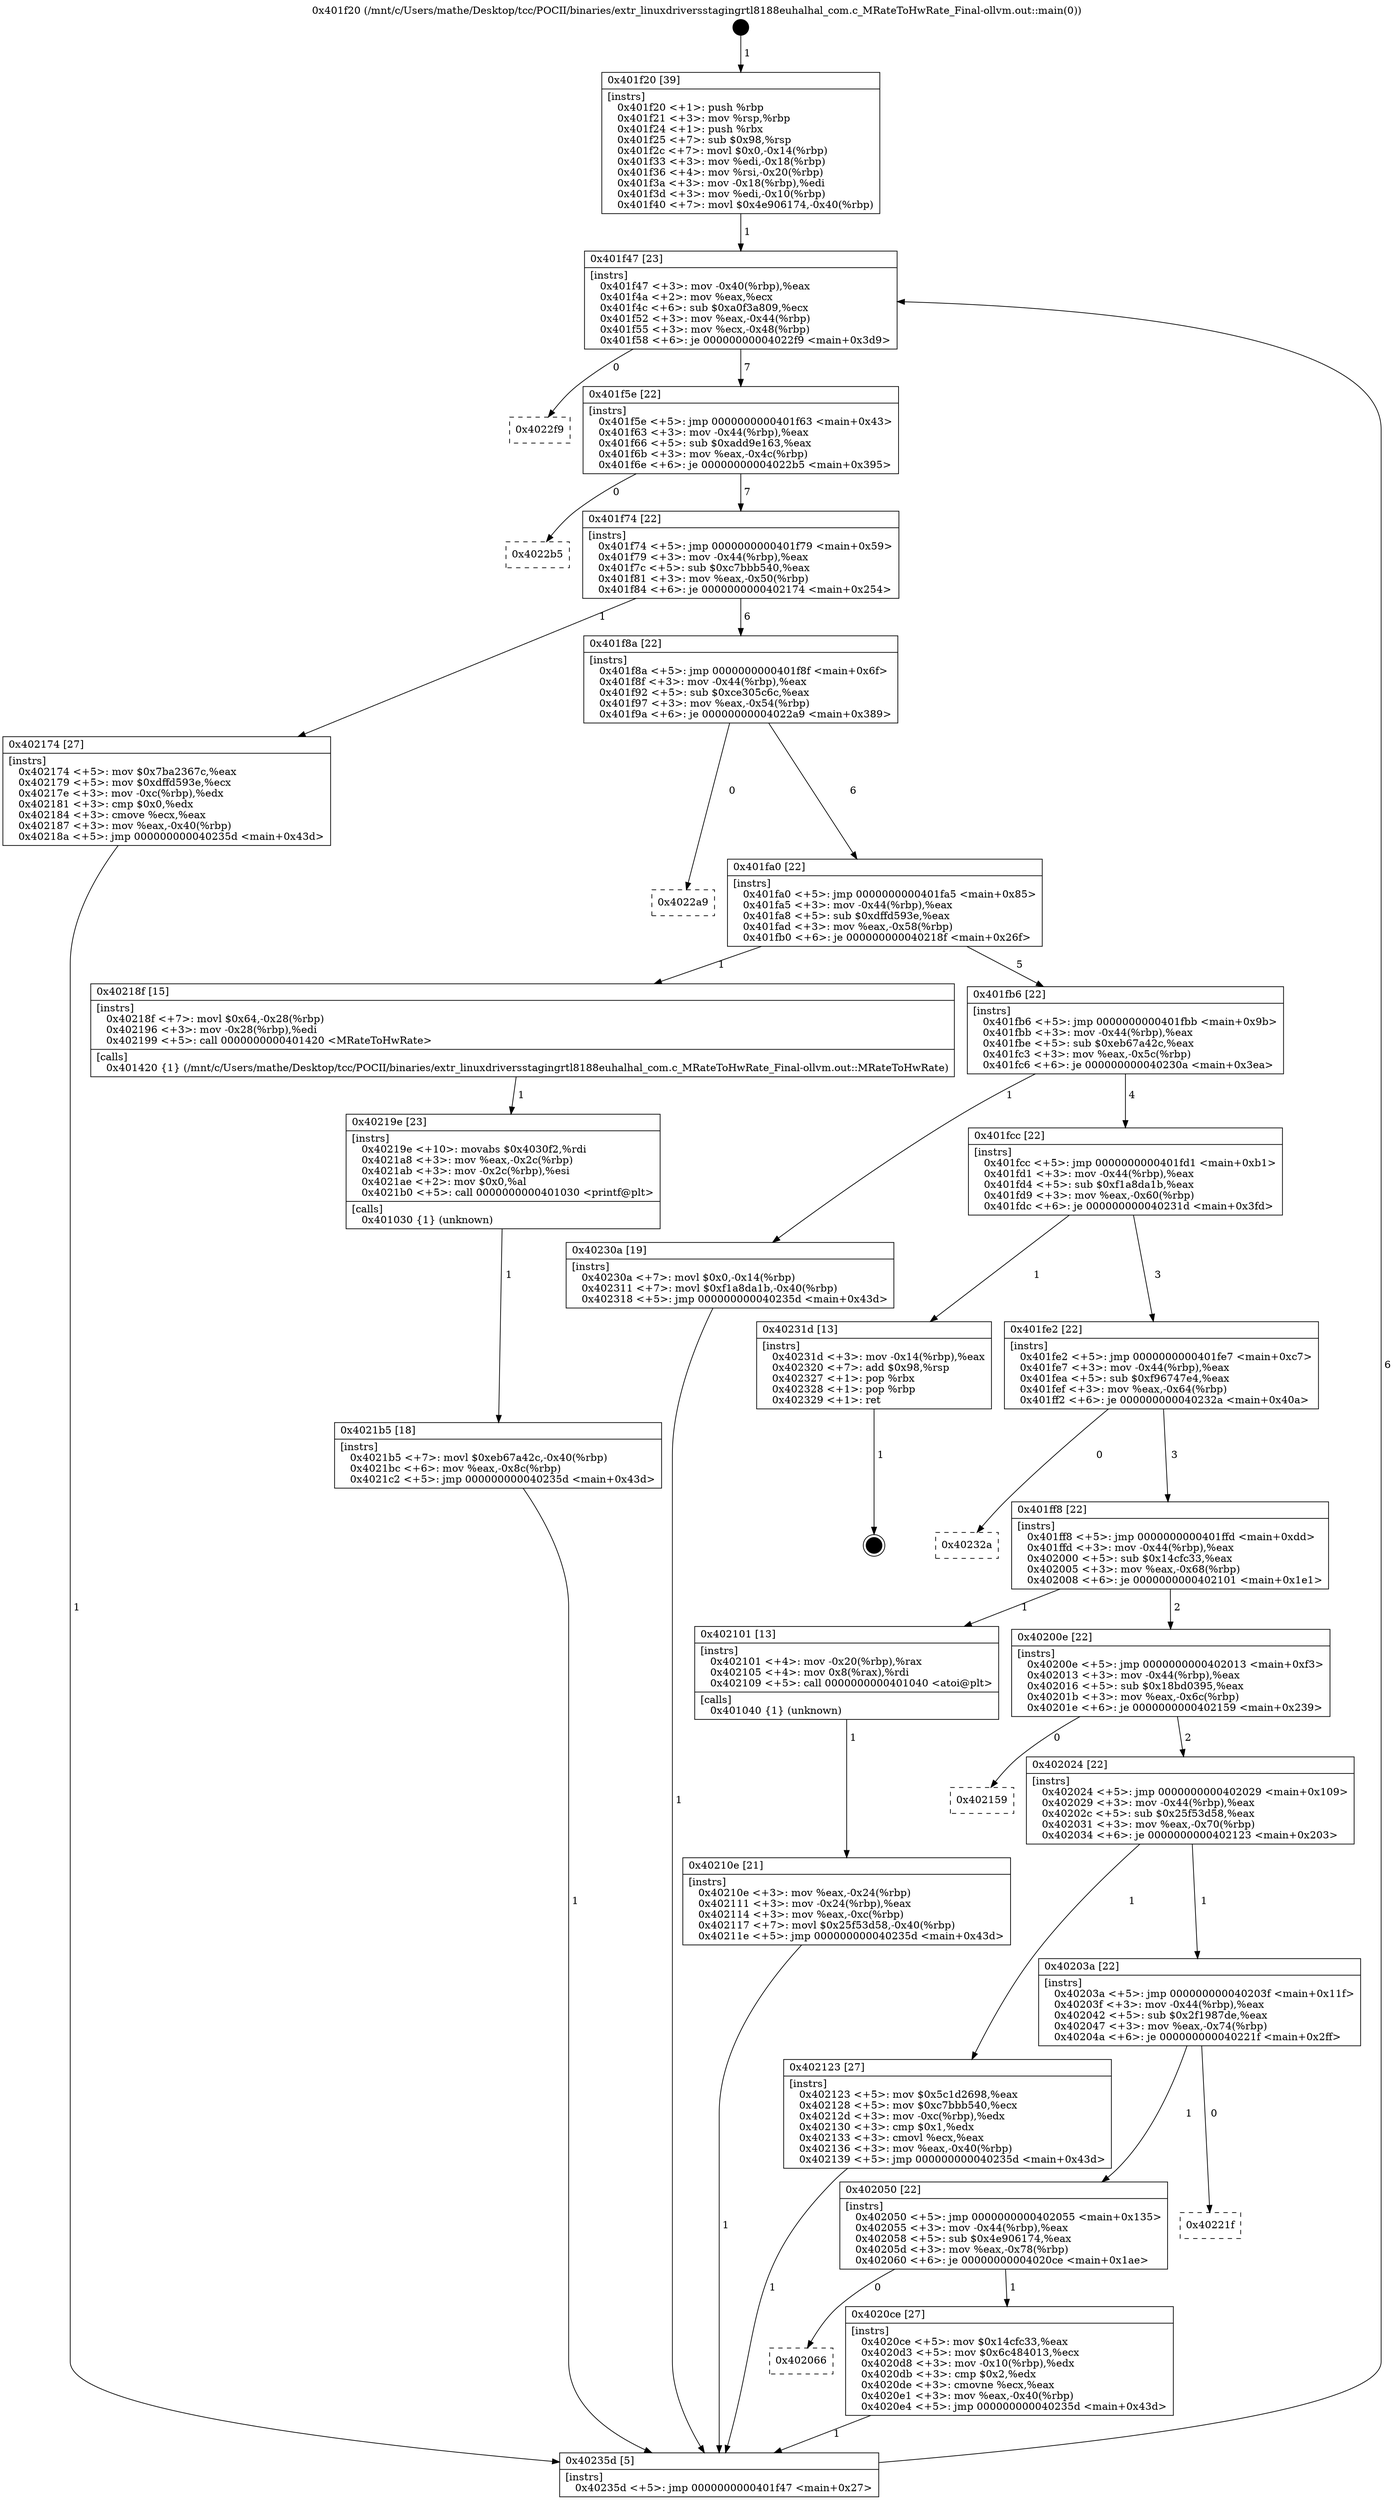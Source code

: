 digraph "0x401f20" {
  label = "0x401f20 (/mnt/c/Users/mathe/Desktop/tcc/POCII/binaries/extr_linuxdriversstagingrtl8188euhalhal_com.c_MRateToHwRate_Final-ollvm.out::main(0))"
  labelloc = "t"
  node[shape=record]

  Entry [label="",width=0.3,height=0.3,shape=circle,fillcolor=black,style=filled]
  "0x401f47" [label="{
     0x401f47 [23]\l
     | [instrs]\l
     &nbsp;&nbsp;0x401f47 \<+3\>: mov -0x40(%rbp),%eax\l
     &nbsp;&nbsp;0x401f4a \<+2\>: mov %eax,%ecx\l
     &nbsp;&nbsp;0x401f4c \<+6\>: sub $0xa0f3a809,%ecx\l
     &nbsp;&nbsp;0x401f52 \<+3\>: mov %eax,-0x44(%rbp)\l
     &nbsp;&nbsp;0x401f55 \<+3\>: mov %ecx,-0x48(%rbp)\l
     &nbsp;&nbsp;0x401f58 \<+6\>: je 00000000004022f9 \<main+0x3d9\>\l
  }"]
  "0x4022f9" [label="{
     0x4022f9\l
  }", style=dashed]
  "0x401f5e" [label="{
     0x401f5e [22]\l
     | [instrs]\l
     &nbsp;&nbsp;0x401f5e \<+5\>: jmp 0000000000401f63 \<main+0x43\>\l
     &nbsp;&nbsp;0x401f63 \<+3\>: mov -0x44(%rbp),%eax\l
     &nbsp;&nbsp;0x401f66 \<+5\>: sub $0xadd9e163,%eax\l
     &nbsp;&nbsp;0x401f6b \<+3\>: mov %eax,-0x4c(%rbp)\l
     &nbsp;&nbsp;0x401f6e \<+6\>: je 00000000004022b5 \<main+0x395\>\l
  }"]
  Exit [label="",width=0.3,height=0.3,shape=circle,fillcolor=black,style=filled,peripheries=2]
  "0x4022b5" [label="{
     0x4022b5\l
  }", style=dashed]
  "0x401f74" [label="{
     0x401f74 [22]\l
     | [instrs]\l
     &nbsp;&nbsp;0x401f74 \<+5\>: jmp 0000000000401f79 \<main+0x59\>\l
     &nbsp;&nbsp;0x401f79 \<+3\>: mov -0x44(%rbp),%eax\l
     &nbsp;&nbsp;0x401f7c \<+5\>: sub $0xc7bbb540,%eax\l
     &nbsp;&nbsp;0x401f81 \<+3\>: mov %eax,-0x50(%rbp)\l
     &nbsp;&nbsp;0x401f84 \<+6\>: je 0000000000402174 \<main+0x254\>\l
  }"]
  "0x4021b5" [label="{
     0x4021b5 [18]\l
     | [instrs]\l
     &nbsp;&nbsp;0x4021b5 \<+7\>: movl $0xeb67a42c,-0x40(%rbp)\l
     &nbsp;&nbsp;0x4021bc \<+6\>: mov %eax,-0x8c(%rbp)\l
     &nbsp;&nbsp;0x4021c2 \<+5\>: jmp 000000000040235d \<main+0x43d\>\l
  }"]
  "0x402174" [label="{
     0x402174 [27]\l
     | [instrs]\l
     &nbsp;&nbsp;0x402174 \<+5\>: mov $0x7ba2367c,%eax\l
     &nbsp;&nbsp;0x402179 \<+5\>: mov $0xdffd593e,%ecx\l
     &nbsp;&nbsp;0x40217e \<+3\>: mov -0xc(%rbp),%edx\l
     &nbsp;&nbsp;0x402181 \<+3\>: cmp $0x0,%edx\l
     &nbsp;&nbsp;0x402184 \<+3\>: cmove %ecx,%eax\l
     &nbsp;&nbsp;0x402187 \<+3\>: mov %eax,-0x40(%rbp)\l
     &nbsp;&nbsp;0x40218a \<+5\>: jmp 000000000040235d \<main+0x43d\>\l
  }"]
  "0x401f8a" [label="{
     0x401f8a [22]\l
     | [instrs]\l
     &nbsp;&nbsp;0x401f8a \<+5\>: jmp 0000000000401f8f \<main+0x6f\>\l
     &nbsp;&nbsp;0x401f8f \<+3\>: mov -0x44(%rbp),%eax\l
     &nbsp;&nbsp;0x401f92 \<+5\>: sub $0xce305c6c,%eax\l
     &nbsp;&nbsp;0x401f97 \<+3\>: mov %eax,-0x54(%rbp)\l
     &nbsp;&nbsp;0x401f9a \<+6\>: je 00000000004022a9 \<main+0x389\>\l
  }"]
  "0x40219e" [label="{
     0x40219e [23]\l
     | [instrs]\l
     &nbsp;&nbsp;0x40219e \<+10\>: movabs $0x4030f2,%rdi\l
     &nbsp;&nbsp;0x4021a8 \<+3\>: mov %eax,-0x2c(%rbp)\l
     &nbsp;&nbsp;0x4021ab \<+3\>: mov -0x2c(%rbp),%esi\l
     &nbsp;&nbsp;0x4021ae \<+2\>: mov $0x0,%al\l
     &nbsp;&nbsp;0x4021b0 \<+5\>: call 0000000000401030 \<printf@plt\>\l
     | [calls]\l
     &nbsp;&nbsp;0x401030 \{1\} (unknown)\l
  }"]
  "0x4022a9" [label="{
     0x4022a9\l
  }", style=dashed]
  "0x401fa0" [label="{
     0x401fa0 [22]\l
     | [instrs]\l
     &nbsp;&nbsp;0x401fa0 \<+5\>: jmp 0000000000401fa5 \<main+0x85\>\l
     &nbsp;&nbsp;0x401fa5 \<+3\>: mov -0x44(%rbp),%eax\l
     &nbsp;&nbsp;0x401fa8 \<+5\>: sub $0xdffd593e,%eax\l
     &nbsp;&nbsp;0x401fad \<+3\>: mov %eax,-0x58(%rbp)\l
     &nbsp;&nbsp;0x401fb0 \<+6\>: je 000000000040218f \<main+0x26f\>\l
  }"]
  "0x40210e" [label="{
     0x40210e [21]\l
     | [instrs]\l
     &nbsp;&nbsp;0x40210e \<+3\>: mov %eax,-0x24(%rbp)\l
     &nbsp;&nbsp;0x402111 \<+3\>: mov -0x24(%rbp),%eax\l
     &nbsp;&nbsp;0x402114 \<+3\>: mov %eax,-0xc(%rbp)\l
     &nbsp;&nbsp;0x402117 \<+7\>: movl $0x25f53d58,-0x40(%rbp)\l
     &nbsp;&nbsp;0x40211e \<+5\>: jmp 000000000040235d \<main+0x43d\>\l
  }"]
  "0x40218f" [label="{
     0x40218f [15]\l
     | [instrs]\l
     &nbsp;&nbsp;0x40218f \<+7\>: movl $0x64,-0x28(%rbp)\l
     &nbsp;&nbsp;0x402196 \<+3\>: mov -0x28(%rbp),%edi\l
     &nbsp;&nbsp;0x402199 \<+5\>: call 0000000000401420 \<MRateToHwRate\>\l
     | [calls]\l
     &nbsp;&nbsp;0x401420 \{1\} (/mnt/c/Users/mathe/Desktop/tcc/POCII/binaries/extr_linuxdriversstagingrtl8188euhalhal_com.c_MRateToHwRate_Final-ollvm.out::MRateToHwRate)\l
  }"]
  "0x401fb6" [label="{
     0x401fb6 [22]\l
     | [instrs]\l
     &nbsp;&nbsp;0x401fb6 \<+5\>: jmp 0000000000401fbb \<main+0x9b\>\l
     &nbsp;&nbsp;0x401fbb \<+3\>: mov -0x44(%rbp),%eax\l
     &nbsp;&nbsp;0x401fbe \<+5\>: sub $0xeb67a42c,%eax\l
     &nbsp;&nbsp;0x401fc3 \<+3\>: mov %eax,-0x5c(%rbp)\l
     &nbsp;&nbsp;0x401fc6 \<+6\>: je 000000000040230a \<main+0x3ea\>\l
  }"]
  "0x401f20" [label="{
     0x401f20 [39]\l
     | [instrs]\l
     &nbsp;&nbsp;0x401f20 \<+1\>: push %rbp\l
     &nbsp;&nbsp;0x401f21 \<+3\>: mov %rsp,%rbp\l
     &nbsp;&nbsp;0x401f24 \<+1\>: push %rbx\l
     &nbsp;&nbsp;0x401f25 \<+7\>: sub $0x98,%rsp\l
     &nbsp;&nbsp;0x401f2c \<+7\>: movl $0x0,-0x14(%rbp)\l
     &nbsp;&nbsp;0x401f33 \<+3\>: mov %edi,-0x18(%rbp)\l
     &nbsp;&nbsp;0x401f36 \<+4\>: mov %rsi,-0x20(%rbp)\l
     &nbsp;&nbsp;0x401f3a \<+3\>: mov -0x18(%rbp),%edi\l
     &nbsp;&nbsp;0x401f3d \<+3\>: mov %edi,-0x10(%rbp)\l
     &nbsp;&nbsp;0x401f40 \<+7\>: movl $0x4e906174,-0x40(%rbp)\l
  }"]
  "0x40230a" [label="{
     0x40230a [19]\l
     | [instrs]\l
     &nbsp;&nbsp;0x40230a \<+7\>: movl $0x0,-0x14(%rbp)\l
     &nbsp;&nbsp;0x402311 \<+7\>: movl $0xf1a8da1b,-0x40(%rbp)\l
     &nbsp;&nbsp;0x402318 \<+5\>: jmp 000000000040235d \<main+0x43d\>\l
  }"]
  "0x401fcc" [label="{
     0x401fcc [22]\l
     | [instrs]\l
     &nbsp;&nbsp;0x401fcc \<+5\>: jmp 0000000000401fd1 \<main+0xb1\>\l
     &nbsp;&nbsp;0x401fd1 \<+3\>: mov -0x44(%rbp),%eax\l
     &nbsp;&nbsp;0x401fd4 \<+5\>: sub $0xf1a8da1b,%eax\l
     &nbsp;&nbsp;0x401fd9 \<+3\>: mov %eax,-0x60(%rbp)\l
     &nbsp;&nbsp;0x401fdc \<+6\>: je 000000000040231d \<main+0x3fd\>\l
  }"]
  "0x40235d" [label="{
     0x40235d [5]\l
     | [instrs]\l
     &nbsp;&nbsp;0x40235d \<+5\>: jmp 0000000000401f47 \<main+0x27\>\l
  }"]
  "0x40231d" [label="{
     0x40231d [13]\l
     | [instrs]\l
     &nbsp;&nbsp;0x40231d \<+3\>: mov -0x14(%rbp),%eax\l
     &nbsp;&nbsp;0x402320 \<+7\>: add $0x98,%rsp\l
     &nbsp;&nbsp;0x402327 \<+1\>: pop %rbx\l
     &nbsp;&nbsp;0x402328 \<+1\>: pop %rbp\l
     &nbsp;&nbsp;0x402329 \<+1\>: ret\l
  }"]
  "0x401fe2" [label="{
     0x401fe2 [22]\l
     | [instrs]\l
     &nbsp;&nbsp;0x401fe2 \<+5\>: jmp 0000000000401fe7 \<main+0xc7\>\l
     &nbsp;&nbsp;0x401fe7 \<+3\>: mov -0x44(%rbp),%eax\l
     &nbsp;&nbsp;0x401fea \<+5\>: sub $0xf96747e4,%eax\l
     &nbsp;&nbsp;0x401fef \<+3\>: mov %eax,-0x64(%rbp)\l
     &nbsp;&nbsp;0x401ff2 \<+6\>: je 000000000040232a \<main+0x40a\>\l
  }"]
  "0x402066" [label="{
     0x402066\l
  }", style=dashed]
  "0x40232a" [label="{
     0x40232a\l
  }", style=dashed]
  "0x401ff8" [label="{
     0x401ff8 [22]\l
     | [instrs]\l
     &nbsp;&nbsp;0x401ff8 \<+5\>: jmp 0000000000401ffd \<main+0xdd\>\l
     &nbsp;&nbsp;0x401ffd \<+3\>: mov -0x44(%rbp),%eax\l
     &nbsp;&nbsp;0x402000 \<+5\>: sub $0x14cfc33,%eax\l
     &nbsp;&nbsp;0x402005 \<+3\>: mov %eax,-0x68(%rbp)\l
     &nbsp;&nbsp;0x402008 \<+6\>: je 0000000000402101 \<main+0x1e1\>\l
  }"]
  "0x4020ce" [label="{
     0x4020ce [27]\l
     | [instrs]\l
     &nbsp;&nbsp;0x4020ce \<+5\>: mov $0x14cfc33,%eax\l
     &nbsp;&nbsp;0x4020d3 \<+5\>: mov $0x6c484013,%ecx\l
     &nbsp;&nbsp;0x4020d8 \<+3\>: mov -0x10(%rbp),%edx\l
     &nbsp;&nbsp;0x4020db \<+3\>: cmp $0x2,%edx\l
     &nbsp;&nbsp;0x4020de \<+3\>: cmovne %ecx,%eax\l
     &nbsp;&nbsp;0x4020e1 \<+3\>: mov %eax,-0x40(%rbp)\l
     &nbsp;&nbsp;0x4020e4 \<+5\>: jmp 000000000040235d \<main+0x43d\>\l
  }"]
  "0x402101" [label="{
     0x402101 [13]\l
     | [instrs]\l
     &nbsp;&nbsp;0x402101 \<+4\>: mov -0x20(%rbp),%rax\l
     &nbsp;&nbsp;0x402105 \<+4\>: mov 0x8(%rax),%rdi\l
     &nbsp;&nbsp;0x402109 \<+5\>: call 0000000000401040 \<atoi@plt\>\l
     | [calls]\l
     &nbsp;&nbsp;0x401040 \{1\} (unknown)\l
  }"]
  "0x40200e" [label="{
     0x40200e [22]\l
     | [instrs]\l
     &nbsp;&nbsp;0x40200e \<+5\>: jmp 0000000000402013 \<main+0xf3\>\l
     &nbsp;&nbsp;0x402013 \<+3\>: mov -0x44(%rbp),%eax\l
     &nbsp;&nbsp;0x402016 \<+5\>: sub $0x18bd0395,%eax\l
     &nbsp;&nbsp;0x40201b \<+3\>: mov %eax,-0x6c(%rbp)\l
     &nbsp;&nbsp;0x40201e \<+6\>: je 0000000000402159 \<main+0x239\>\l
  }"]
  "0x402050" [label="{
     0x402050 [22]\l
     | [instrs]\l
     &nbsp;&nbsp;0x402050 \<+5\>: jmp 0000000000402055 \<main+0x135\>\l
     &nbsp;&nbsp;0x402055 \<+3\>: mov -0x44(%rbp),%eax\l
     &nbsp;&nbsp;0x402058 \<+5\>: sub $0x4e906174,%eax\l
     &nbsp;&nbsp;0x40205d \<+3\>: mov %eax,-0x78(%rbp)\l
     &nbsp;&nbsp;0x402060 \<+6\>: je 00000000004020ce \<main+0x1ae\>\l
  }"]
  "0x402159" [label="{
     0x402159\l
  }", style=dashed]
  "0x402024" [label="{
     0x402024 [22]\l
     | [instrs]\l
     &nbsp;&nbsp;0x402024 \<+5\>: jmp 0000000000402029 \<main+0x109\>\l
     &nbsp;&nbsp;0x402029 \<+3\>: mov -0x44(%rbp),%eax\l
     &nbsp;&nbsp;0x40202c \<+5\>: sub $0x25f53d58,%eax\l
     &nbsp;&nbsp;0x402031 \<+3\>: mov %eax,-0x70(%rbp)\l
     &nbsp;&nbsp;0x402034 \<+6\>: je 0000000000402123 \<main+0x203\>\l
  }"]
  "0x40221f" [label="{
     0x40221f\l
  }", style=dashed]
  "0x402123" [label="{
     0x402123 [27]\l
     | [instrs]\l
     &nbsp;&nbsp;0x402123 \<+5\>: mov $0x5c1d2698,%eax\l
     &nbsp;&nbsp;0x402128 \<+5\>: mov $0xc7bbb540,%ecx\l
     &nbsp;&nbsp;0x40212d \<+3\>: mov -0xc(%rbp),%edx\l
     &nbsp;&nbsp;0x402130 \<+3\>: cmp $0x1,%edx\l
     &nbsp;&nbsp;0x402133 \<+3\>: cmovl %ecx,%eax\l
     &nbsp;&nbsp;0x402136 \<+3\>: mov %eax,-0x40(%rbp)\l
     &nbsp;&nbsp;0x402139 \<+5\>: jmp 000000000040235d \<main+0x43d\>\l
  }"]
  "0x40203a" [label="{
     0x40203a [22]\l
     | [instrs]\l
     &nbsp;&nbsp;0x40203a \<+5\>: jmp 000000000040203f \<main+0x11f\>\l
     &nbsp;&nbsp;0x40203f \<+3\>: mov -0x44(%rbp),%eax\l
     &nbsp;&nbsp;0x402042 \<+5\>: sub $0x2f1987de,%eax\l
     &nbsp;&nbsp;0x402047 \<+3\>: mov %eax,-0x74(%rbp)\l
     &nbsp;&nbsp;0x40204a \<+6\>: je 000000000040221f \<main+0x2ff\>\l
  }"]
  Entry -> "0x401f20" [label=" 1"]
  "0x401f47" -> "0x4022f9" [label=" 0"]
  "0x401f47" -> "0x401f5e" [label=" 7"]
  "0x40231d" -> Exit [label=" 1"]
  "0x401f5e" -> "0x4022b5" [label=" 0"]
  "0x401f5e" -> "0x401f74" [label=" 7"]
  "0x40230a" -> "0x40235d" [label=" 1"]
  "0x401f74" -> "0x402174" [label=" 1"]
  "0x401f74" -> "0x401f8a" [label=" 6"]
  "0x4021b5" -> "0x40235d" [label=" 1"]
  "0x401f8a" -> "0x4022a9" [label=" 0"]
  "0x401f8a" -> "0x401fa0" [label=" 6"]
  "0x40219e" -> "0x4021b5" [label=" 1"]
  "0x401fa0" -> "0x40218f" [label=" 1"]
  "0x401fa0" -> "0x401fb6" [label=" 5"]
  "0x40218f" -> "0x40219e" [label=" 1"]
  "0x401fb6" -> "0x40230a" [label=" 1"]
  "0x401fb6" -> "0x401fcc" [label=" 4"]
  "0x402174" -> "0x40235d" [label=" 1"]
  "0x401fcc" -> "0x40231d" [label=" 1"]
  "0x401fcc" -> "0x401fe2" [label=" 3"]
  "0x402123" -> "0x40235d" [label=" 1"]
  "0x401fe2" -> "0x40232a" [label=" 0"]
  "0x401fe2" -> "0x401ff8" [label=" 3"]
  "0x40210e" -> "0x40235d" [label=" 1"]
  "0x401ff8" -> "0x402101" [label=" 1"]
  "0x401ff8" -> "0x40200e" [label=" 2"]
  "0x402101" -> "0x40210e" [label=" 1"]
  "0x40200e" -> "0x402159" [label=" 0"]
  "0x40200e" -> "0x402024" [label=" 2"]
  "0x401f20" -> "0x401f47" [label=" 1"]
  "0x402024" -> "0x402123" [label=" 1"]
  "0x402024" -> "0x40203a" [label=" 1"]
  "0x4020ce" -> "0x40235d" [label=" 1"]
  "0x40203a" -> "0x40221f" [label=" 0"]
  "0x40203a" -> "0x402050" [label=" 1"]
  "0x40235d" -> "0x401f47" [label=" 6"]
  "0x402050" -> "0x4020ce" [label=" 1"]
  "0x402050" -> "0x402066" [label=" 0"]
}
